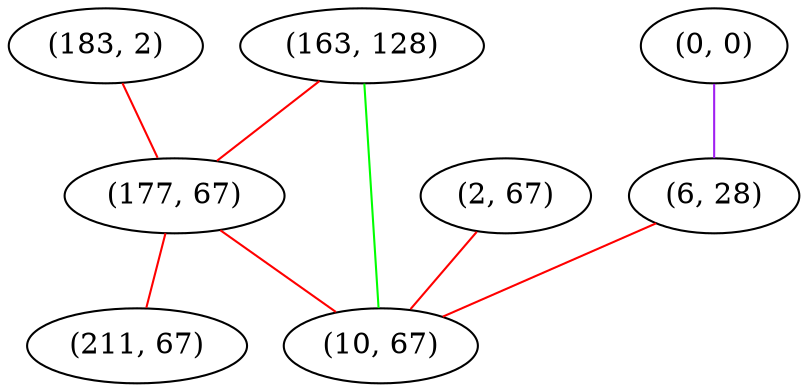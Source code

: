 graph "" {
"(0, 0)";
"(163, 128)";
"(6, 28)";
"(183, 2)";
"(177, 67)";
"(2, 67)";
"(211, 67)";
"(10, 67)";
"(0, 0)" -- "(6, 28)"  [color=purple, key=0, weight=4];
"(163, 128)" -- "(177, 67)"  [color=red, key=0, weight=1];
"(163, 128)" -- "(10, 67)"  [color=green, key=0, weight=2];
"(6, 28)" -- "(10, 67)"  [color=red, key=0, weight=1];
"(183, 2)" -- "(177, 67)"  [color=red, key=0, weight=1];
"(177, 67)" -- "(10, 67)"  [color=red, key=0, weight=1];
"(177, 67)" -- "(211, 67)"  [color=red, key=0, weight=1];
"(2, 67)" -- "(10, 67)"  [color=red, key=0, weight=1];
}
